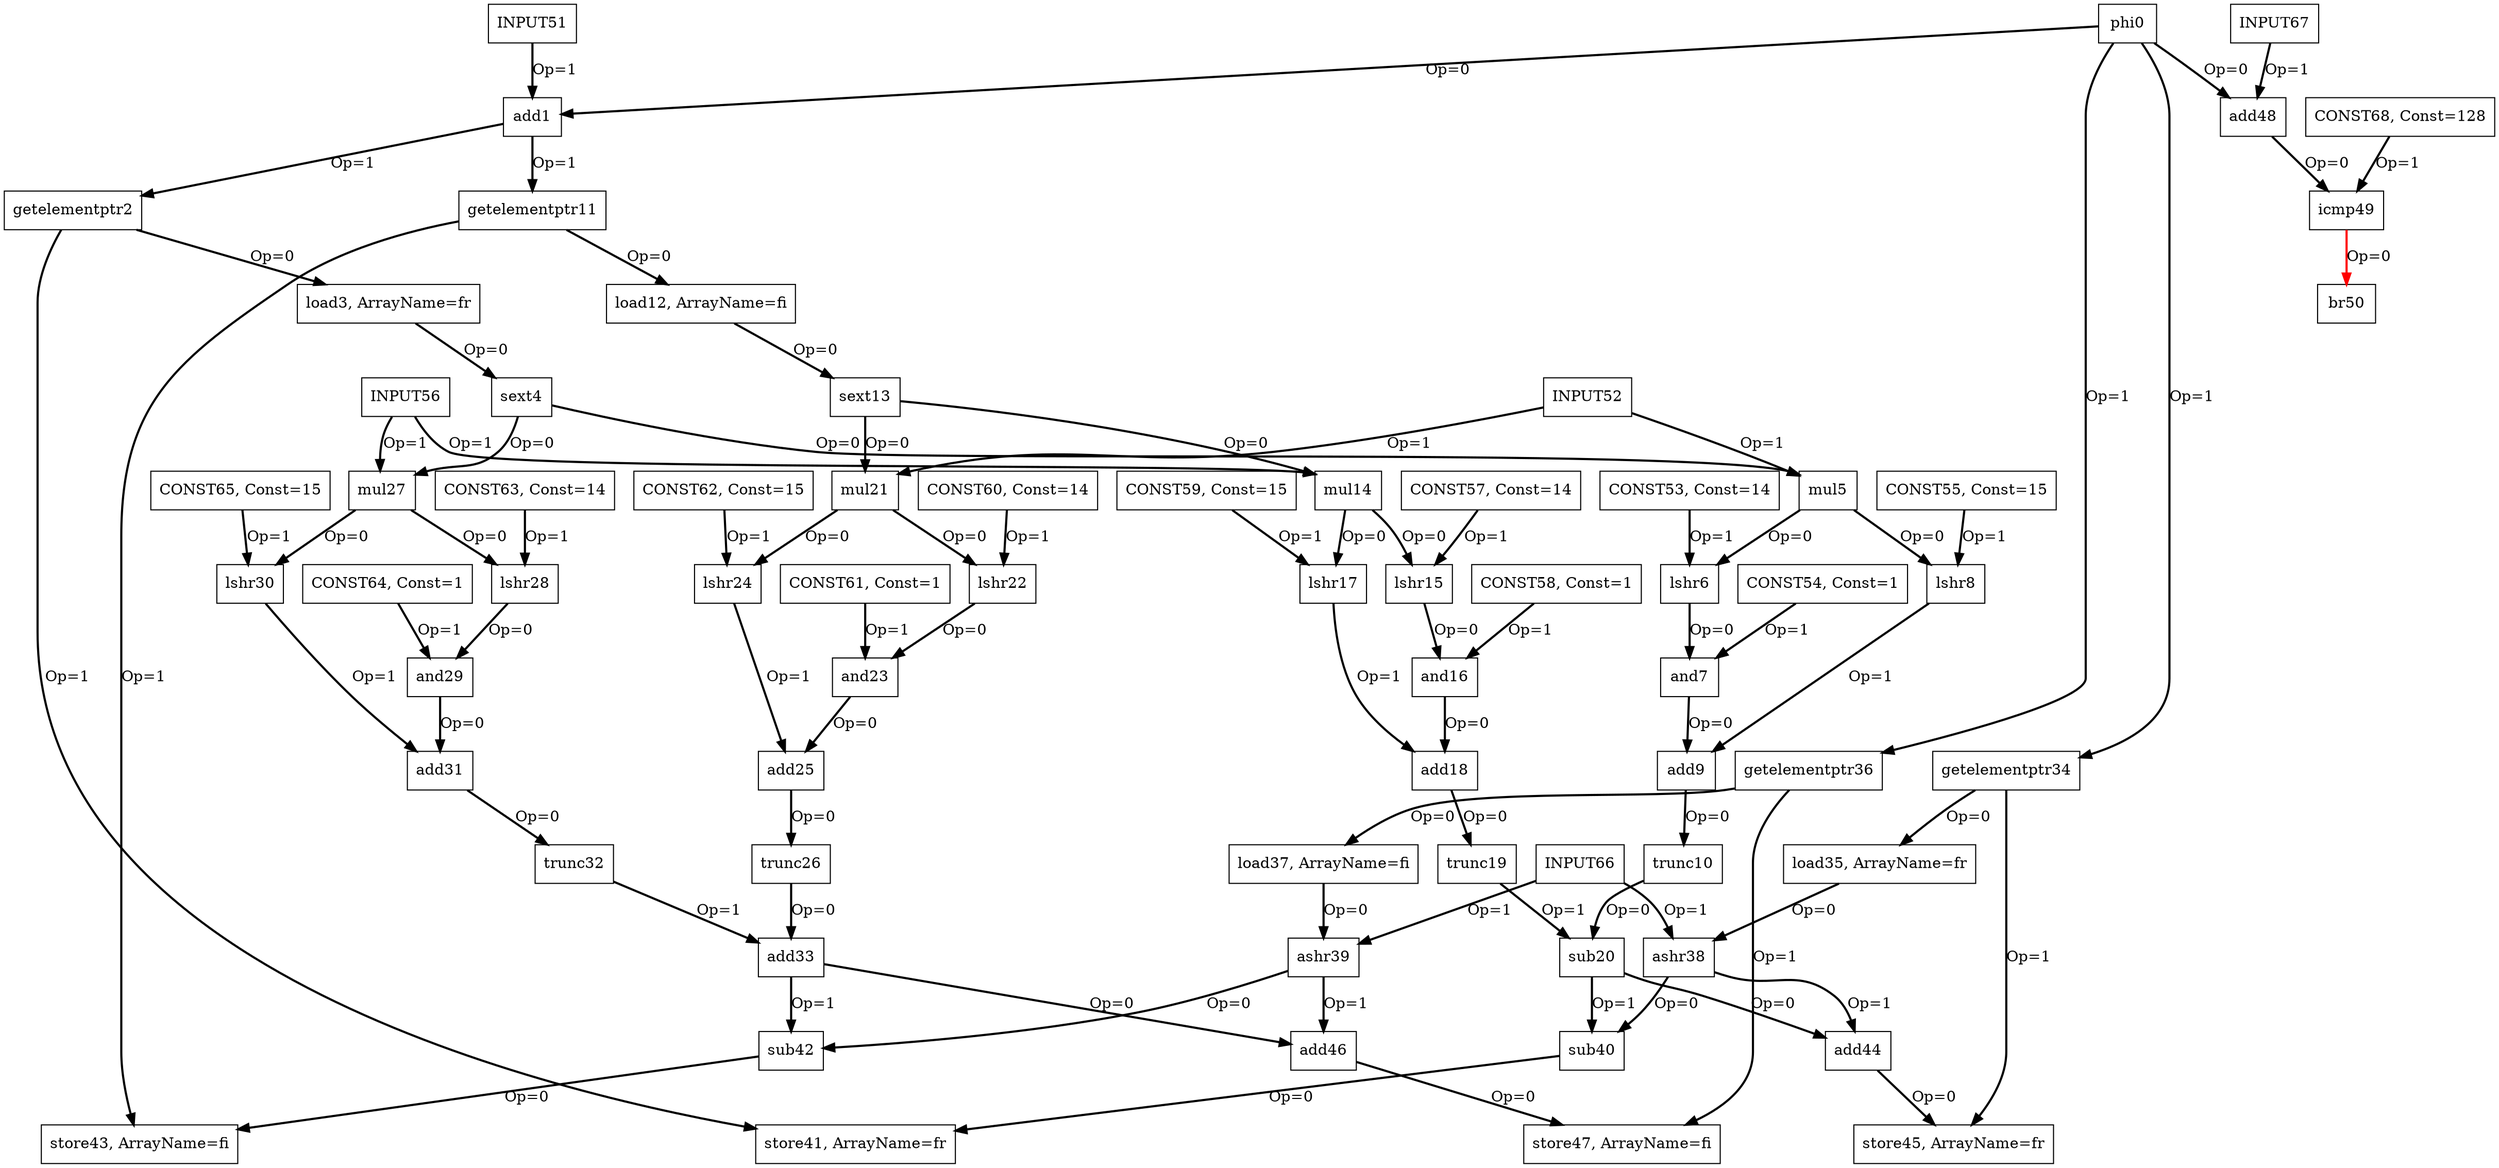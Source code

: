 Digraph G {
phi0[label = "phi0", shape = box, color = black];
add1[label = "add1", shape = box, color = black];
getelementptr2[label = "getelementptr2", shape = box, color = black];
load3[label = "load3, ArrayName=fr", shape = box, color = black];
sext4[label = "sext4", shape = box, color = black];
mul5[label = "mul5", shape = box, color = black];
lshr6[label = "lshr6", shape = box, color = black];
and7[label = "and7", shape = box, color = black];
lshr8[label = "lshr8", shape = box, color = black];
add9[label = "add9", shape = box, color = black];
trunc10[label = "trunc10", shape = box, color = black];
getelementptr11[label = "getelementptr11", shape = box, color = black];
load12[label = "load12, ArrayName=fi", shape = box, color = black];
sext13[label = "sext13", shape = box, color = black];
mul14[label = "mul14", shape = box, color = black];
lshr15[label = "lshr15", shape = box, color = black];
and16[label = "and16", shape = box, color = black];
lshr17[label = "lshr17", shape = box, color = black];
add18[label = "add18", shape = box, color = black];
trunc19[label = "trunc19", shape = box, color = black];
sub20[label = "sub20", shape = box, color = black];
mul21[label = "mul21", shape = box, color = black];
lshr22[label = "lshr22", shape = box, color = black];
and23[label = "and23", shape = box, color = black];
lshr24[label = "lshr24", shape = box, color = black];
add25[label = "add25", shape = box, color = black];
trunc26[label = "trunc26", shape = box, color = black];
mul27[label = "mul27", shape = box, color = black];
lshr28[label = "lshr28", shape = box, color = black];
and29[label = "and29", shape = box, color = black];
lshr30[label = "lshr30", shape = box, color = black];
add31[label = "add31", shape = box, color = black];
trunc32[label = "trunc32", shape = box, color = black];
add33[label = "add33", shape = box, color = black];
getelementptr34[label = "getelementptr34", shape = box, color = black];
load35[label = "load35, ArrayName=fr", shape = box, color = black];
getelementptr36[label = "getelementptr36", shape = box, color = black];
load37[label = "load37, ArrayName=fi", shape = box, color = black];
ashr38[label = "ashr38", shape = box, color = black];
ashr39[label = "ashr39", shape = box, color = black];
sub40[label = "sub40", shape = box, color = black];
store41[label = "store41, ArrayName=fr", shape = box, color = black];
sub42[label = "sub42", shape = box, color = black];
store43[label = "store43, ArrayName=fi", shape = box, color = black];
add44[label = "add44", shape = box, color = black];
store45[label = "store45, ArrayName=fr", shape = box, color = black];
add46[label = "add46", shape = box, color = black];
store47[label = "store47, ArrayName=fi", shape = box, color = black];
add48[label = "add48", shape = box, color = black];
icmp49[label = "icmp49", shape = box, color = black];
br50[label = "br50", shape = box, color = black];
INPUT51[label = "INPUT51", shape = box, color = black];
INPUT52[label = "INPUT52", shape = box, color = black];
CONST53[label = "CONST53, Const=14", shape = box, color = black];
CONST54[label = "CONST54, Const=1", shape = box, color = black];
CONST55[label = "CONST55, Const=15", shape = box, color = black];
INPUT56[label = "INPUT56", shape = box, color = black];
CONST57[label = "CONST57, Const=14", shape = box, color = black];
CONST58[label = "CONST58, Const=1", shape = box, color = black];
CONST59[label = "CONST59, Const=15", shape = box, color = black];
CONST60[label = "CONST60, Const=14", shape = box, color = black];
CONST61[label = "CONST61, Const=1", shape = box, color = black];
CONST62[label = "CONST62, Const=15", shape = box, color = black];
CONST63[label = "CONST63, Const=14", shape = box, color = black];
CONST64[label = "CONST64, Const=1", shape = box, color = black];
CONST65[label = "CONST65, Const=15", shape = box, color = black];
INPUT66[label = "INPUT66", shape = box, color = black];
INPUT67[label = "INPUT67", shape = box, color = black];
CONST68[label = "CONST68, Const=128", shape = box, color = black];
phi0 -> add48[color = black, style = bold, label = "Op=0"];
phi0 -> getelementptr36[color = black, style = bold, label = "Op=1"];
phi0 -> getelementptr34[color = black, style = bold, label = "Op=1"];
phi0 -> add1[color = black, style = bold, label = "Op=0"];
INPUT51 -> add1[color = black, style = bold, label = "Op=1"];
add1 -> getelementptr11[color = black, style = bold, label = "Op=1"];
add1 -> getelementptr2[color = black, style = bold, label = "Op=1"];
getelementptr2 -> store41[color = black, style = bold, label = "Op=1"];
getelementptr2 -> load3[color = black, style = bold, label = "Op=0"];
load3 -> sext4[color = black, style = bold, label = "Op=0"];
sext4 -> mul27[color = black, style = bold, label = "Op=0"];
sext4 -> mul5[color = black, style = bold, label = "Op=0"];
INPUT52 -> mul5[color = black, style = bold, label = "Op=1"];
mul5 -> lshr8[color = black, style = bold, label = "Op=0"];
mul5 -> lshr6[color = black, style = bold, label = "Op=0"];
CONST53 -> lshr6[color = black, style = bold, label = "Op=1"];
lshr6 -> and7[color = black, style = bold, label = "Op=0"];
CONST54 -> and7[color = black, style = bold, label = "Op=1"];
and7 -> add9[color = black, style = bold, label = "Op=0"];
CONST55 -> lshr8[color = black, style = bold, label = "Op=1"];
lshr8 -> add9[color = black, style = bold, label = "Op=1"];
add9 -> trunc10[color = black, style = bold, label = "Op=0"];
trunc10 -> sub20[color = black, style = bold, label = "Op=0"];
getelementptr11 -> store43[color = black, style = bold, label = "Op=1"];
getelementptr11 -> load12[color = black, style = bold, label = "Op=0"];
load12 -> sext13[color = black, style = bold, label = "Op=0"];
sext13 -> mul21[color = black, style = bold, label = "Op=0"];
sext13 -> mul14[color = black, style = bold, label = "Op=0"];
INPUT56 -> mul14[color = black, style = bold, label = "Op=1"];
mul14 -> lshr17[color = black, style = bold, label = "Op=0"];
mul14 -> lshr15[color = black, style = bold, label = "Op=0"];
CONST57 -> lshr15[color = black, style = bold, label = "Op=1"];
lshr15 -> and16[color = black, style = bold, label = "Op=0"];
CONST58 -> and16[color = black, style = bold, label = "Op=1"];
and16 -> add18[color = black, style = bold, label = "Op=0"];
CONST59 -> lshr17[color = black, style = bold, label = "Op=1"];
lshr17 -> add18[color = black, style = bold, label = "Op=1"];
add18 -> trunc19[color = black, style = bold, label = "Op=0"];
trunc19 -> sub20[color = black, style = bold, label = "Op=1"];
sub20 -> add44[color = black, style = bold, label = "Op=0"];
sub20 -> sub40[color = black, style = bold, label = "Op=1"];
INPUT52 -> mul21[color = black, style = bold, label = "Op=1"];
mul21 -> lshr24[color = black, style = bold, label = "Op=0"];
mul21 -> lshr22[color = black, style = bold, label = "Op=0"];
CONST60 -> lshr22[color = black, style = bold, label = "Op=1"];
lshr22 -> and23[color = black, style = bold, label = "Op=0"];
CONST61 -> and23[color = black, style = bold, label = "Op=1"];
and23 -> add25[color = black, style = bold, label = "Op=0"];
CONST62 -> lshr24[color = black, style = bold, label = "Op=1"];
lshr24 -> add25[color = black, style = bold, label = "Op=1"];
add25 -> trunc26[color = black, style = bold, label = "Op=0"];
trunc26 -> add33[color = black, style = bold, label = "Op=0"];
INPUT56 -> mul27[color = black, style = bold, label = "Op=1"];
mul27 -> lshr30[color = black, style = bold, label = "Op=0"];
mul27 -> lshr28[color = black, style = bold, label = "Op=0"];
CONST63 -> lshr28[color = black, style = bold, label = "Op=1"];
lshr28 -> and29[color = black, style = bold, label = "Op=0"];
CONST64 -> and29[color = black, style = bold, label = "Op=1"];
and29 -> add31[color = black, style = bold, label = "Op=0"];
CONST65 -> lshr30[color = black, style = bold, label = "Op=1"];
lshr30 -> add31[color = black, style = bold, label = "Op=1"];
add31 -> trunc32[color = black, style = bold, label = "Op=0"];
trunc32 -> add33[color = black, style = bold, label = "Op=1"];
add33 -> add46[color = black, style = bold, label = "Op=0"];
add33 -> sub42[color = black, style = bold, label = "Op=1"];
getelementptr34 -> store45[color = black, style = bold, label = "Op=1"];
getelementptr34 -> load35[color = black, style = bold, label = "Op=0"];
load35 -> ashr38[color = black, style = bold, label = "Op=0"];
getelementptr36 -> store47[color = black, style = bold, label = "Op=1"];
getelementptr36 -> load37[color = black, style = bold, label = "Op=0"];
load37 -> ashr39[color = black, style = bold, label = "Op=0"];
INPUT66 -> ashr38[color = black, style = bold, label = "Op=1"];
ashr38 -> add44[color = black, style = bold, label = "Op=1"];
ashr38 -> sub40[color = black, style = bold, label = "Op=0"];
INPUT66 -> ashr39[color = black, style = bold, label = "Op=1"];
ashr39 -> add46[color = black, style = bold, label = "Op=1"];
ashr39 -> sub42[color = black, style = bold, label = "Op=0"];
sub40 -> store41[color = black, style = bold, label = "Op=0"];
sub42 -> store43[color = black, style = bold, label = "Op=0"];
add44 -> store45[color = black, style = bold, label = "Op=0"];
add46 -> store47[color = black, style = bold, label = "Op=0"];
INPUT67 -> add48[color = black, style = bold, label = "Op=1"];
add48 -> icmp49[color = black, style = bold, label = "Op=0"];
CONST68 -> icmp49[color = black, style = bold, label = "Op=1"];
icmp49 -> br50[color = red, style = bold, label = "Op=0"];
}
